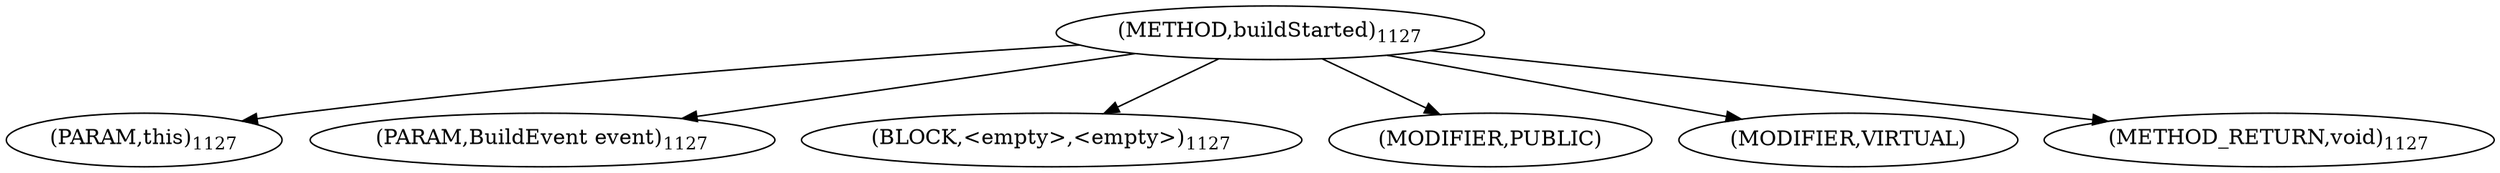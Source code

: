 digraph "buildStarted" {  
"1978" [label = <(METHOD,buildStarted)<SUB>1127</SUB>> ]
"1979" [label = <(PARAM,this)<SUB>1127</SUB>> ]
"1980" [label = <(PARAM,BuildEvent event)<SUB>1127</SUB>> ]
"1981" [label = <(BLOCK,&lt;empty&gt;,&lt;empty&gt;)<SUB>1127</SUB>> ]
"1982" [label = <(MODIFIER,PUBLIC)> ]
"1983" [label = <(MODIFIER,VIRTUAL)> ]
"1984" [label = <(METHOD_RETURN,void)<SUB>1127</SUB>> ]
  "1978" -> "1979" 
  "1978" -> "1980" 
  "1978" -> "1981" 
  "1978" -> "1982" 
  "1978" -> "1983" 
  "1978" -> "1984" 
}
